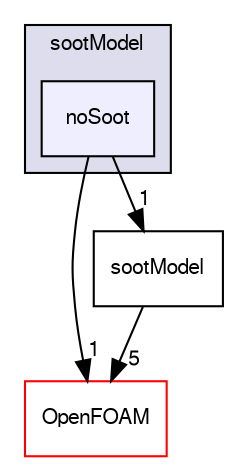 digraph "src/thermophysicalModels/radiationModels/submodels/sootModel/noSoot" {
  bgcolor=transparent;
  compound=true
  node [ fontsize="10", fontname="FreeSans"];
  edge [ labelfontsize="10", labelfontname="FreeSans"];
  subgraph clusterdir_d999fc5f642ade158d4f7fd544392b7a {
    graph [ bgcolor="#ddddee", pencolor="black", label="sootModel" fontname="FreeSans", fontsize="10", URL="dir_d999fc5f642ade158d4f7fd544392b7a.html"]
  dir_91f200c605822ce0e8649602b67696d4 [shape=box, label="noSoot", style="filled", fillcolor="#eeeeff", pencolor="black", URL="dir_91f200c605822ce0e8649602b67696d4.html"];
  }
  dir_c5473ff19b20e6ec4dfe5c310b3778a8 [shape=box label="OpenFOAM" color="red" URL="dir_c5473ff19b20e6ec4dfe5c310b3778a8.html"];
  dir_a63c944d043c28db979df46255948857 [shape=box label="sootModel" URL="dir_a63c944d043c28db979df46255948857.html"];
  dir_91f200c605822ce0e8649602b67696d4->dir_c5473ff19b20e6ec4dfe5c310b3778a8 [headlabel="1", labeldistance=1.5 headhref="dir_002663_001732.html"];
  dir_91f200c605822ce0e8649602b67696d4->dir_a63c944d043c28db979df46255948857 [headlabel="1", labeldistance=1.5 headhref="dir_002663_002664.html"];
  dir_a63c944d043c28db979df46255948857->dir_c5473ff19b20e6ec4dfe5c310b3778a8 [headlabel="5", labeldistance=1.5 headhref="dir_002664_001732.html"];
}
